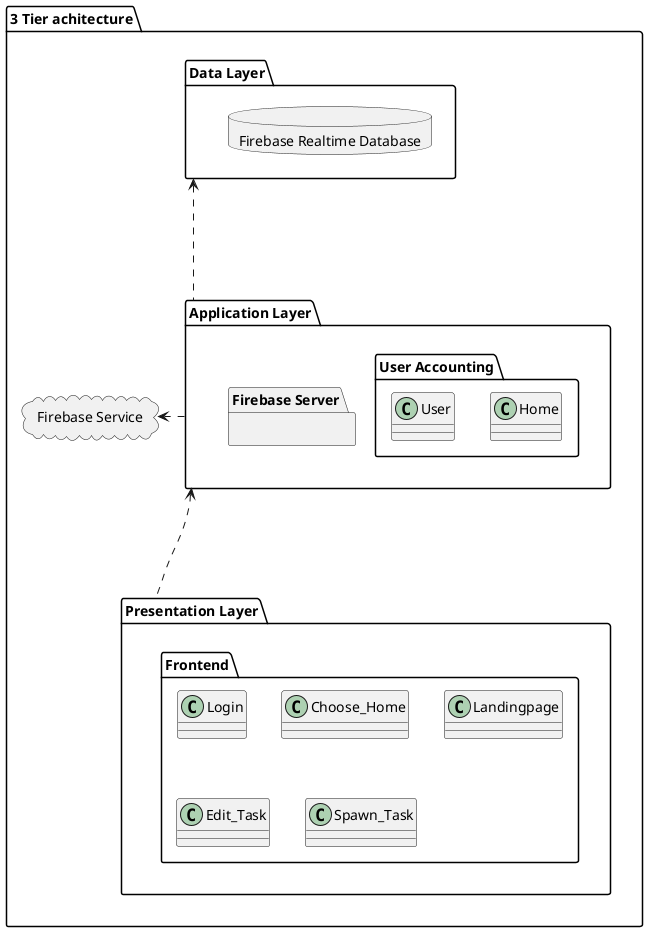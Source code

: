 @startuml design sprint 1

package "3 Tier achitecture" {
    package "Presentation Layer" as preslayer{
        package "Frontend" as frontend{
            class Login
            class Choose_Home
            class Landingpage 
            class Edit_Task
            class Spawn_Task
        }
        
    }

    package "Application Layer" as applayer{
        package "Firebase Server" as server{}
        package "User Accounting" as admin{
            class Home 
            class User 
        }
    }

    package "Data Layer" as datalayer{

        package "Firebase Realtime Database" as DB <<Database>> {

        }
    }

     package "Firebase Service" as service <<Cloud>> {

    }

}

preslayer ..up..> applayer
applayer ..up..> datalayer
applayer ..right..> service
@enduml 